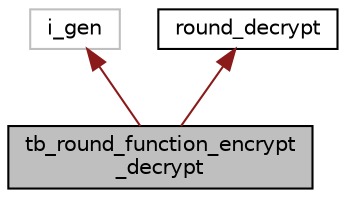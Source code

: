 digraph "tb_round_function_encrypt_decrypt"
{
 // INTERACTIVE_SVG=YES
  edge [fontname="Helvetica",fontsize="10",labelfontname="Helvetica",labelfontsize="10"];
  node [fontname="Helvetica",fontsize="10",shape=record];
  Node3 [label="tb_round_function_encrypt\l_decrypt",height=0.2,width=0.4,color="black", fillcolor="grey75", style="filled", fontcolor="black"];
  Node4 -> Node3 [dir="back",color="firebrick4",fontsize="10",style="solid",fontname="Helvetica"];
  Node4 [label="i_gen",height=0.2,width=0.4,color="grey75", fillcolor="white", style="filled"];
  Node5 -> Node3 [dir="back",color="firebrick4",fontsize="10",style="solid",fontname="Helvetica"];
  Node5 [label="round_decrypt",height=0.2,width=0.4,color="black", fillcolor="white", style="filled",URL="$d9/d37/enumround__decrypt.html"];
}
